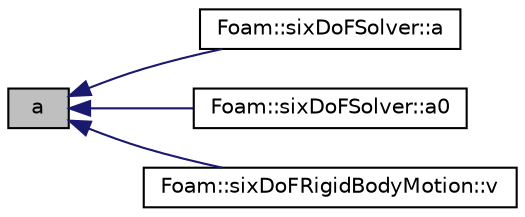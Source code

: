 digraph "a"
{
  bgcolor="transparent";
  edge [fontname="Helvetica",fontsize="10",labelfontname="Helvetica",labelfontsize="10"];
  node [fontname="Helvetica",fontsize="10",shape=record];
  rankdir="LR";
  Node1 [label="a",height=0.2,width=0.4,color="black", fillcolor="grey75", style="filled", fontcolor="black"];
  Node1 -> Node2 [dir="back",color="midnightblue",fontsize="10",style="solid",fontname="Helvetica"];
  Node2 [label="Foam::sixDoFSolver::a",height=0.2,width=0.4,color="black",URL="$a02396.html#ae0f0d03eac44b8f9fe9bd9496f7b787c",tooltip="Return non-const access to acceleration. "];
  Node1 -> Node3 [dir="back",color="midnightblue",fontsize="10",style="solid",fontname="Helvetica"];
  Node3 [label="Foam::sixDoFSolver::a0",height=0.2,width=0.4,color="black",URL="$a02396.html#afc410053a9f5243f2f8fe31be13e9f22",tooltip="Return the acceleration at previous time-step. "];
  Node1 -> Node4 [dir="back",color="midnightblue",fontsize="10",style="solid",fontname="Helvetica"];
  Node4 [label="Foam::sixDoFRigidBodyMotion::v",height=0.2,width=0.4,color="black",URL="$a02391.html#a7769344d07ff72267a3d5d2882df60c2",tooltip="Return the current velocity. "];
}
